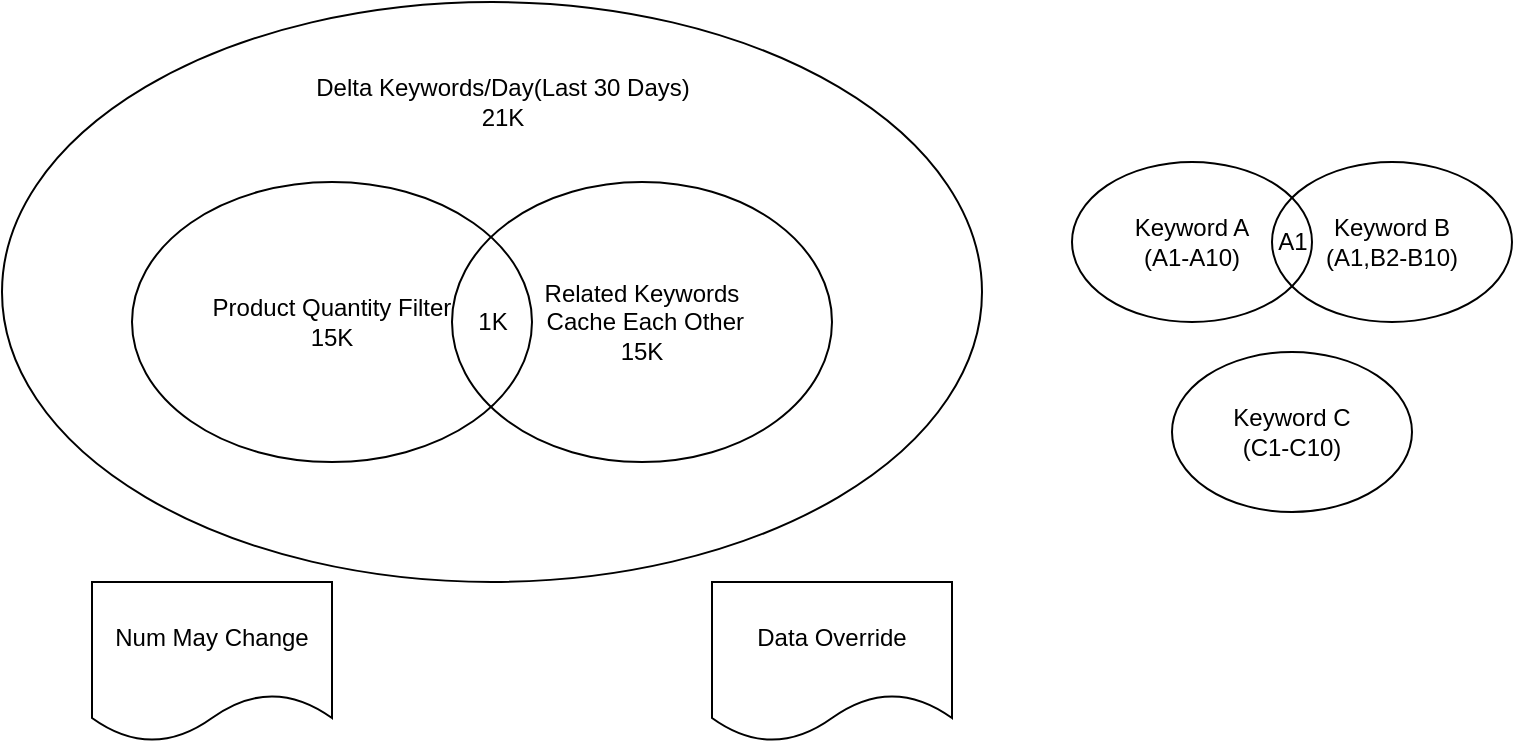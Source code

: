 <mxfile version="24.5.1" type="github">
  <diagram name="第 1 页" id="n9BJiZA9naeOwXcYTyGx">
    <mxGraphModel dx="1026" dy="562" grid="1" gridSize="10" guides="1" tooltips="1" connect="1" arrows="1" fold="1" page="1" pageScale="1" pageWidth="827" pageHeight="1169" math="0" shadow="0">
      <root>
        <mxCell id="0" />
        <mxCell id="1" parent="0" />
        <mxCell id="0Qk2AzKA6F4xNOGgDEP6-4" value="" style="ellipse;whiteSpace=wrap;html=1;fillColor=none;" vertex="1" parent="1">
          <mxGeometry x="25" y="100" width="490" height="290" as="geometry" />
        </mxCell>
        <mxCell id="0Qk2AzKA6F4xNOGgDEP6-1" value="&lt;div&gt;Product Quantity Filter&lt;/div&gt;15K" style="ellipse;whiteSpace=wrap;html=1;fillColor=none;" vertex="1" parent="1">
          <mxGeometry x="90" y="190" width="200" height="140" as="geometry" />
        </mxCell>
        <mxCell id="0Qk2AzKA6F4xNOGgDEP6-2" value="&lt;div&gt;Related Keywords&lt;/div&gt;&lt;div&gt;&amp;nbsp;Cache Each Other&lt;/div&gt;15K" style="ellipse;whiteSpace=wrap;html=1;fillColor=none;" vertex="1" parent="1">
          <mxGeometry x="250" y="190" width="190" height="140" as="geometry" />
        </mxCell>
        <mxCell id="0Qk2AzKA6F4xNOGgDEP6-3" value="1K" style="text;html=1;align=center;verticalAlign=middle;resizable=0;points=[];autosize=1;strokeColor=none;fillColor=none;" vertex="1" parent="1">
          <mxGeometry x="250" y="245" width="40" height="30" as="geometry" />
        </mxCell>
        <mxCell id="0Qk2AzKA6F4xNOGgDEP6-5" value="Delta Keywords/Day(Last 30 Days&lt;span style=&quot;background-color: initial;&quot;&gt;)&lt;/span&gt;&lt;div&gt;&lt;span style=&quot;background-color: initial;&quot;&gt;21K&lt;/span&gt;&lt;/div&gt;" style="text;html=1;align=center;verticalAlign=middle;resizable=0;points=[];autosize=1;strokeColor=none;fillColor=none;" vertex="1" parent="1">
          <mxGeometry x="170" y="130" width="210" height="40" as="geometry" />
        </mxCell>
        <mxCell id="0Qk2AzKA6F4xNOGgDEP6-6" value="Num May Change" style="shape=document;whiteSpace=wrap;html=1;boundedLbl=1;" vertex="1" parent="1">
          <mxGeometry x="70" y="390" width="120" height="80" as="geometry" />
        </mxCell>
        <mxCell id="0Qk2AzKA6F4xNOGgDEP6-7" value="Data Override" style="shape=document;whiteSpace=wrap;html=1;boundedLbl=1;" vertex="1" parent="1">
          <mxGeometry x="380" y="390" width="120" height="80" as="geometry" />
        </mxCell>
        <mxCell id="0Qk2AzKA6F4xNOGgDEP6-8" value="Keyword A&lt;div&gt;(A1-A10)&lt;/div&gt;" style="ellipse;whiteSpace=wrap;html=1;fillColor=none;" vertex="1" parent="1">
          <mxGeometry x="560" y="180" width="120" height="80" as="geometry" />
        </mxCell>
        <mxCell id="0Qk2AzKA6F4xNOGgDEP6-9" value="Keyword B&lt;div&gt;(A1,B2-B10)&lt;/div&gt;" style="ellipse;whiteSpace=wrap;html=1;fillColor=none;" vertex="1" parent="1">
          <mxGeometry x="660" y="180" width="120" height="80" as="geometry" />
        </mxCell>
        <mxCell id="0Qk2AzKA6F4xNOGgDEP6-10" value="A1" style="text;html=1;align=center;verticalAlign=middle;resizable=0;points=[];autosize=1;strokeColor=none;fillColor=none;" vertex="1" parent="1">
          <mxGeometry x="650" y="205" width="40" height="30" as="geometry" />
        </mxCell>
        <mxCell id="0Qk2AzKA6F4xNOGgDEP6-11" value="Keyword C&lt;div&gt;(C1-C10)&lt;/div&gt;" style="ellipse;whiteSpace=wrap;html=1;fillColor=none;" vertex="1" parent="1">
          <mxGeometry x="610" y="275" width="120" height="80" as="geometry" />
        </mxCell>
      </root>
    </mxGraphModel>
  </diagram>
</mxfile>
